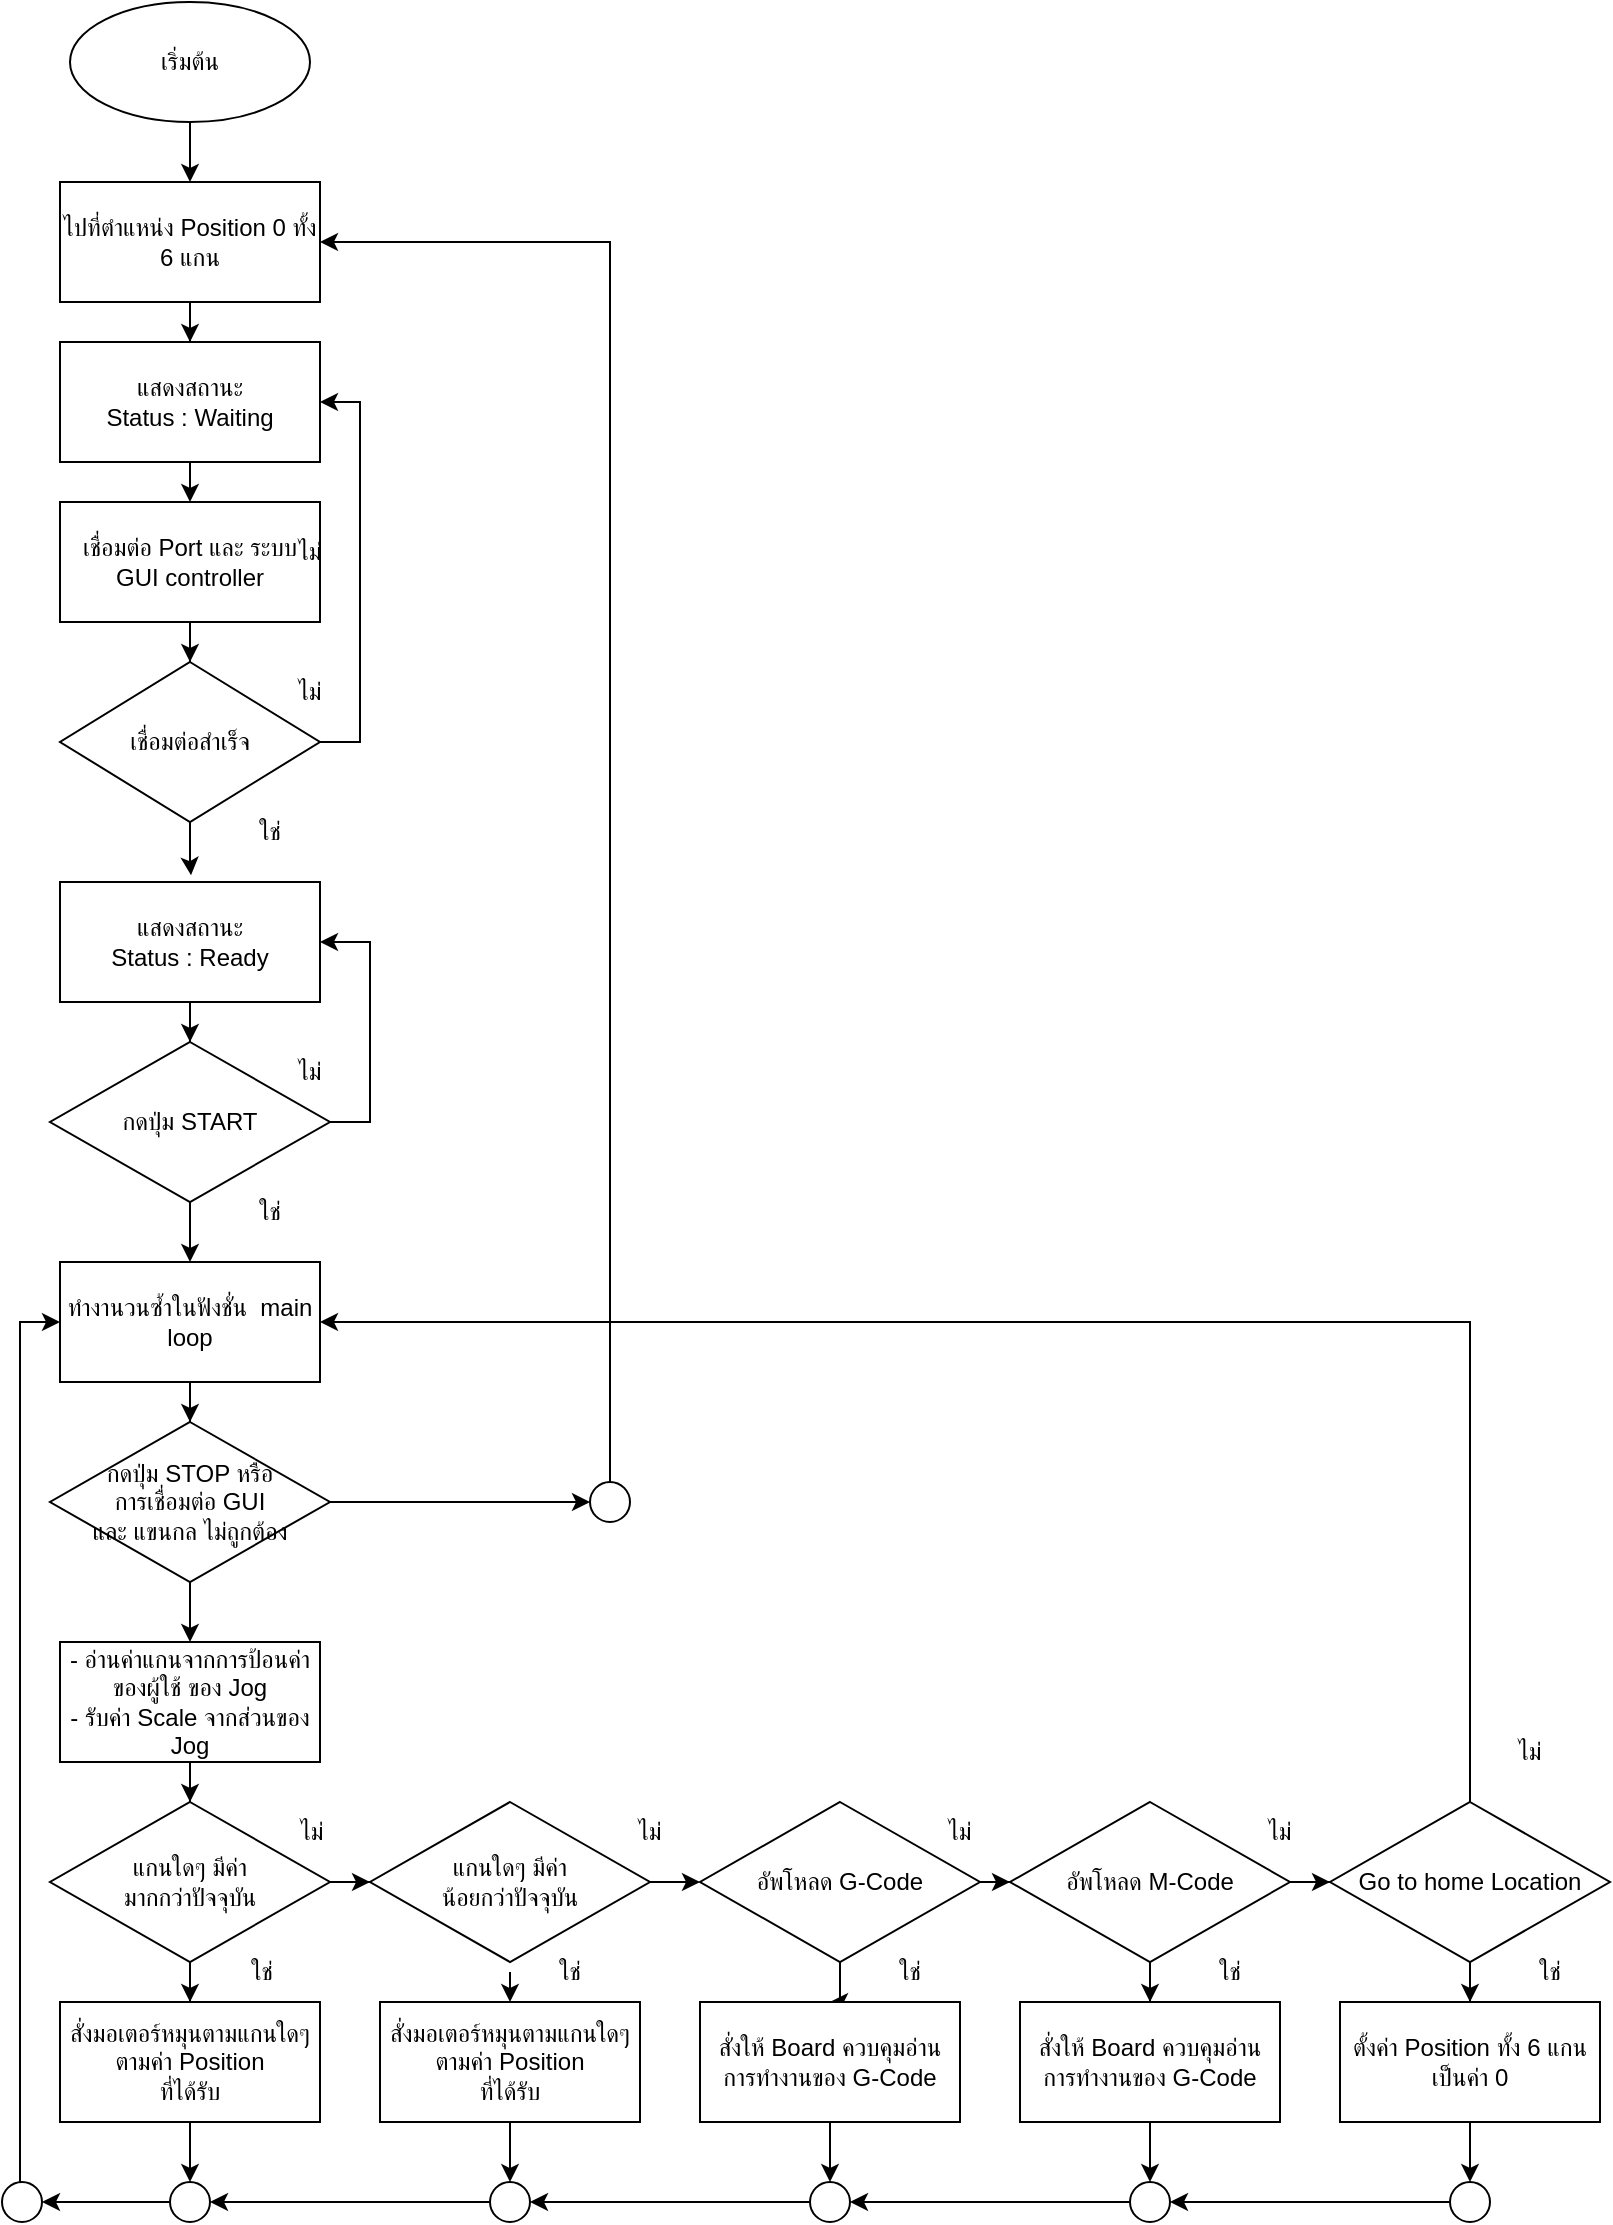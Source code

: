 <mxfile version="23.1.6" type="github">
  <diagram name="Page-1" id="y0PO6jnoVvhWI_yTiXcg">
    <mxGraphModel dx="955" dy="598" grid="1" gridSize="10" guides="1" tooltips="1" connect="1" arrows="1" fold="1" page="1" pageScale="1" pageWidth="827" pageHeight="1169" math="0" shadow="0">
      <root>
        <mxCell id="0" />
        <mxCell id="1" parent="0" />
        <mxCell id="YawcBsZBdouedZ-4Ub3u-3" style="edgeStyle=orthogonalEdgeStyle;rounded=0;orthogonalLoop=1;jettySize=auto;html=1;entryX=0.5;entryY=0;entryDx=0;entryDy=0;" edge="1" parent="1" source="YawcBsZBdouedZ-4Ub3u-1" target="YawcBsZBdouedZ-4Ub3u-46">
          <mxGeometry relative="1" as="geometry">
            <mxPoint x="100" y="120" as="targetPoint" />
          </mxGeometry>
        </mxCell>
        <mxCell id="YawcBsZBdouedZ-4Ub3u-1" value="เริ่มต้น" style="ellipse;whiteSpace=wrap;html=1;" vertex="1" parent="1">
          <mxGeometry x="40" y="30" width="120" height="60" as="geometry" />
        </mxCell>
        <mxCell id="YawcBsZBdouedZ-4Ub3u-28" value="ใช่" style="text;html=1;align=center;verticalAlign=middle;whiteSpace=wrap;rounded=0;" vertex="1" parent="1">
          <mxGeometry x="100" y="570" width="60" height="30" as="geometry" />
        </mxCell>
        <mxCell id="YawcBsZBdouedZ-4Ub3u-31" value="ใช่" style="text;html=1;align=center;verticalAlign=middle;whiteSpace=wrap;rounded=0;" vertex="1" parent="1">
          <mxGeometry x="110" y="430" width="60" height="30" as="geometry" />
        </mxCell>
        <mxCell id="YawcBsZBdouedZ-4Ub3u-32" style="edgeStyle=orthogonalEdgeStyle;rounded=0;orthogonalLoop=1;jettySize=auto;html=1;entryX=0.5;entryY=0;entryDx=0;entryDy=0;" edge="1" parent="1" source="YawcBsZBdouedZ-4Ub3u-33" target="YawcBsZBdouedZ-4Ub3u-35">
          <mxGeometry relative="1" as="geometry" />
        </mxCell>
        <mxCell id="YawcBsZBdouedZ-4Ub3u-33" value="เชื่อมต่อ Port และ ระบบ GUI controller" style="rounded=0;whiteSpace=wrap;html=1;" vertex="1" parent="1">
          <mxGeometry x="35" y="280" width="130" height="60" as="geometry" />
        </mxCell>
        <mxCell id="YawcBsZBdouedZ-4Ub3u-34" style="edgeStyle=orthogonalEdgeStyle;rounded=0;orthogonalLoop=1;jettySize=auto;html=1;exitX=1;exitY=0.5;exitDx=0;exitDy=0;entryX=1;entryY=0.5;entryDx=0;entryDy=0;" edge="1" parent="1" source="YawcBsZBdouedZ-4Ub3u-35" target="YawcBsZBdouedZ-4Ub3u-38">
          <mxGeometry relative="1" as="geometry">
            <mxPoint x="265" y="260" as="targetPoint" />
          </mxGeometry>
        </mxCell>
        <mxCell id="YawcBsZBdouedZ-4Ub3u-35" value="เชื่อมต่อสำเร็จ" style="rhombus;whiteSpace=wrap;html=1;" vertex="1" parent="1">
          <mxGeometry x="35" y="360" width="130" height="80" as="geometry" />
        </mxCell>
        <mxCell id="YawcBsZBdouedZ-4Ub3u-36" value="ไม่" style="text;html=1;align=center;verticalAlign=middle;whiteSpace=wrap;rounded=0;" vertex="1" parent="1">
          <mxGeometry x="130" y="290" width="60" height="30" as="geometry" />
        </mxCell>
        <mxCell id="YawcBsZBdouedZ-4Ub3u-37" style="edgeStyle=orthogonalEdgeStyle;rounded=0;orthogonalLoop=1;jettySize=auto;html=1;exitX=0.5;exitY=1;exitDx=0;exitDy=0;entryX=0.5;entryY=0;entryDx=0;entryDy=0;" edge="1" parent="1" source="YawcBsZBdouedZ-4Ub3u-38" target="YawcBsZBdouedZ-4Ub3u-33">
          <mxGeometry relative="1" as="geometry" />
        </mxCell>
        <mxCell id="YawcBsZBdouedZ-4Ub3u-38" value="แสดงสถานะ &lt;br&gt;Status : Waiting" style="rounded=0;whiteSpace=wrap;html=1;" vertex="1" parent="1">
          <mxGeometry x="35" y="200" width="130" height="60" as="geometry" />
        </mxCell>
        <mxCell id="YawcBsZBdouedZ-4Ub3u-39" value="ไม่" style="text;html=1;align=center;verticalAlign=middle;whiteSpace=wrap;rounded=0;" vertex="1" parent="1">
          <mxGeometry x="130" y="360" width="60" height="30" as="geometry" />
        </mxCell>
        <mxCell id="YawcBsZBdouedZ-4Ub3u-40" style="edgeStyle=orthogonalEdgeStyle;rounded=0;orthogonalLoop=1;jettySize=auto;html=1;entryX=0.5;entryY=0;entryDx=0;entryDy=0;" edge="1" parent="1" source="YawcBsZBdouedZ-4Ub3u-41" target="YawcBsZBdouedZ-4Ub3u-44">
          <mxGeometry relative="1" as="geometry" />
        </mxCell>
        <mxCell id="YawcBsZBdouedZ-4Ub3u-41" value="แสดงสถานะ &lt;br&gt;Status : Ready" style="rounded=0;whiteSpace=wrap;html=1;" vertex="1" parent="1">
          <mxGeometry x="35" y="470" width="130" height="60" as="geometry" />
        </mxCell>
        <mxCell id="YawcBsZBdouedZ-4Ub3u-42" style="edgeStyle=orthogonalEdgeStyle;rounded=0;orthogonalLoop=1;jettySize=auto;html=1;entryX=0.504;entryY=-0.057;entryDx=0;entryDy=0;entryPerimeter=0;" edge="1" parent="1" source="YawcBsZBdouedZ-4Ub3u-35" target="YawcBsZBdouedZ-4Ub3u-41">
          <mxGeometry relative="1" as="geometry" />
        </mxCell>
        <mxCell id="YawcBsZBdouedZ-4Ub3u-43" style="edgeStyle=orthogonalEdgeStyle;rounded=0;orthogonalLoop=1;jettySize=auto;html=1;exitX=1;exitY=0.5;exitDx=0;exitDy=0;entryX=1;entryY=0.5;entryDx=0;entryDy=0;" edge="1" parent="1" source="YawcBsZBdouedZ-4Ub3u-44" target="YawcBsZBdouedZ-4Ub3u-41">
          <mxGeometry relative="1" as="geometry" />
        </mxCell>
        <mxCell id="YawcBsZBdouedZ-4Ub3u-50" style="edgeStyle=orthogonalEdgeStyle;rounded=0;orthogonalLoop=1;jettySize=auto;html=1;exitX=0.5;exitY=1;exitDx=0;exitDy=0;entryX=0.5;entryY=0;entryDx=0;entryDy=0;" edge="1" parent="1" source="YawcBsZBdouedZ-4Ub3u-44" target="YawcBsZBdouedZ-4Ub3u-49">
          <mxGeometry relative="1" as="geometry" />
        </mxCell>
        <mxCell id="YawcBsZBdouedZ-4Ub3u-44" value="กดปุ่ม START" style="rhombus;whiteSpace=wrap;html=1;" vertex="1" parent="1">
          <mxGeometry x="30" y="550" width="140" height="80" as="geometry" />
        </mxCell>
        <mxCell id="YawcBsZBdouedZ-4Ub3u-45" value="ไม่" style="text;html=1;align=center;verticalAlign=middle;whiteSpace=wrap;rounded=0;" vertex="1" parent="1">
          <mxGeometry x="130" y="550" width="60" height="30" as="geometry" />
        </mxCell>
        <mxCell id="YawcBsZBdouedZ-4Ub3u-47" style="edgeStyle=orthogonalEdgeStyle;rounded=0;orthogonalLoop=1;jettySize=auto;html=1;entryX=0.5;entryY=0;entryDx=0;entryDy=0;" edge="1" parent="1" source="YawcBsZBdouedZ-4Ub3u-46" target="YawcBsZBdouedZ-4Ub3u-38">
          <mxGeometry relative="1" as="geometry" />
        </mxCell>
        <mxCell id="YawcBsZBdouedZ-4Ub3u-46" value="ไปที่ตำแหน่ง Position 0 ทั้ง 6 แกน" style="rounded=0;whiteSpace=wrap;html=1;" vertex="1" parent="1">
          <mxGeometry x="35" y="120" width="130" height="60" as="geometry" />
        </mxCell>
        <mxCell id="YawcBsZBdouedZ-4Ub3u-48" value="ใช่" style="text;html=1;align=center;verticalAlign=middle;whiteSpace=wrap;rounded=0;" vertex="1" parent="1">
          <mxGeometry x="110" y="620" width="60" height="30" as="geometry" />
        </mxCell>
        <mxCell id="YawcBsZBdouedZ-4Ub3u-171" value="" style="edgeStyle=orthogonalEdgeStyle;rounded=0;orthogonalLoop=1;jettySize=auto;html=1;" edge="1" parent="1" source="YawcBsZBdouedZ-4Ub3u-49" target="YawcBsZBdouedZ-4Ub3u-170">
          <mxGeometry relative="1" as="geometry" />
        </mxCell>
        <mxCell id="YawcBsZBdouedZ-4Ub3u-49" value="ทำงานวนซ้ำในฟังชั่น&amp;nbsp; main loop" style="rounded=0;whiteSpace=wrap;html=1;" vertex="1" parent="1">
          <mxGeometry x="35" y="660" width="130" height="60" as="geometry" />
        </mxCell>
        <mxCell id="YawcBsZBdouedZ-4Ub3u-56" style="edgeStyle=orthogonalEdgeStyle;rounded=0;orthogonalLoop=1;jettySize=auto;html=1;entryX=0.5;entryY=0;entryDx=0;entryDy=0;" edge="1" parent="1" source="YawcBsZBdouedZ-4Ub3u-51" target="YawcBsZBdouedZ-4Ub3u-55">
          <mxGeometry relative="1" as="geometry" />
        </mxCell>
        <mxCell id="YawcBsZBdouedZ-4Ub3u-175" style="edgeStyle=orthogonalEdgeStyle;rounded=0;orthogonalLoop=1;jettySize=auto;html=1;entryX=0;entryY=0.5;entryDx=0;entryDy=0;" edge="1" parent="1" source="YawcBsZBdouedZ-4Ub3u-51" target="YawcBsZBdouedZ-4Ub3u-82">
          <mxGeometry relative="1" as="geometry" />
        </mxCell>
        <mxCell id="YawcBsZBdouedZ-4Ub3u-51" value="แกนใดๆ มีค่า&lt;br&gt;มากกว่าปัจจุบัน" style="rhombus;whiteSpace=wrap;html=1;" vertex="1" parent="1">
          <mxGeometry x="30" y="930" width="140" height="80" as="geometry" />
        </mxCell>
        <mxCell id="YawcBsZBdouedZ-4Ub3u-54" style="edgeStyle=orthogonalEdgeStyle;rounded=0;orthogonalLoop=1;jettySize=auto;html=1;entryX=0.5;entryY=0;entryDx=0;entryDy=0;" edge="1" parent="1" source="YawcBsZBdouedZ-4Ub3u-52" target="YawcBsZBdouedZ-4Ub3u-51">
          <mxGeometry relative="1" as="geometry" />
        </mxCell>
        <mxCell id="YawcBsZBdouedZ-4Ub3u-52" value="- อ่านค่าแกนจากการป้อนค่าของผู้ใช้ ของ Jog&lt;br&gt;- รับค่า Scale จากส่วนของ Jog" style="rounded=0;whiteSpace=wrap;html=1;" vertex="1" parent="1">
          <mxGeometry x="35" y="850" width="130" height="60" as="geometry" />
        </mxCell>
        <mxCell id="YawcBsZBdouedZ-4Ub3u-89" style="edgeStyle=orthogonalEdgeStyle;rounded=0;orthogonalLoop=1;jettySize=auto;html=1;entryX=0.5;entryY=0;entryDx=0;entryDy=0;" edge="1" parent="1" source="YawcBsZBdouedZ-4Ub3u-55" target="YawcBsZBdouedZ-4Ub3u-90">
          <mxGeometry relative="1" as="geometry">
            <mxPoint x="101.0" y="1130" as="targetPoint" />
          </mxGeometry>
        </mxCell>
        <mxCell id="YawcBsZBdouedZ-4Ub3u-55" value="สั่งมอเตอร์หมุนตามแกนใดๆ ตามค่า Position &lt;br&gt;ที่ได้รับ" style="rounded=0;whiteSpace=wrap;html=1;" vertex="1" parent="1">
          <mxGeometry x="35" y="1030" width="130" height="60" as="geometry" />
        </mxCell>
        <mxCell id="YawcBsZBdouedZ-4Ub3u-57" value="ใช่" style="text;html=1;align=center;verticalAlign=middle;whiteSpace=wrap;rounded=0;" vertex="1" parent="1">
          <mxGeometry x="106" y="1000" width="60" height="30" as="geometry" />
        </mxCell>
        <mxCell id="YawcBsZBdouedZ-4Ub3u-58" value="ไม่" style="text;html=1;align=center;verticalAlign=middle;whiteSpace=wrap;rounded=0;" vertex="1" parent="1">
          <mxGeometry x="131" y="930" width="60" height="30" as="geometry" />
        </mxCell>
        <mxCell id="YawcBsZBdouedZ-4Ub3u-70" style="edgeStyle=orthogonalEdgeStyle;rounded=0;orthogonalLoop=1;jettySize=auto;html=1;exitX=1;exitY=0.5;exitDx=0;exitDy=0;entryX=0;entryY=0.5;entryDx=0;entryDy=0;" edge="1" parent="1" target="YawcBsZBdouedZ-4Ub3u-69">
          <mxGeometry relative="1" as="geometry">
            <mxPoint x="340" y="870" as="sourcePoint" />
          </mxGeometry>
        </mxCell>
        <mxCell id="YawcBsZBdouedZ-4Ub3u-96" value="" style="edgeStyle=orthogonalEdgeStyle;rounded=0;orthogonalLoop=1;jettySize=auto;html=1;" edge="1" parent="1" source="YawcBsZBdouedZ-4Ub3u-76" target="YawcBsZBdouedZ-4Ub3u-78">
          <mxGeometry relative="1" as="geometry" />
        </mxCell>
        <mxCell id="YawcBsZBdouedZ-4Ub3u-99" value="" style="edgeStyle=orthogonalEdgeStyle;rounded=0;orthogonalLoop=1;jettySize=auto;html=1;" edge="1" parent="1" source="YawcBsZBdouedZ-4Ub3u-76" target="YawcBsZBdouedZ-4Ub3u-98">
          <mxGeometry relative="1" as="geometry" />
        </mxCell>
        <mxCell id="YawcBsZBdouedZ-4Ub3u-76" value="อัพโหลด G-Code" style="rhombus;whiteSpace=wrap;html=1;" vertex="1" parent="1">
          <mxGeometry x="355" y="930" width="140" height="80" as="geometry" />
        </mxCell>
        <mxCell id="YawcBsZBdouedZ-4Ub3u-77" value="ไม่" style="text;html=1;align=center;verticalAlign=middle;whiteSpace=wrap;rounded=0;" vertex="1" parent="1">
          <mxGeometry x="455" y="930" width="60" height="30" as="geometry" />
        </mxCell>
        <mxCell id="YawcBsZBdouedZ-4Ub3u-97" value="" style="edgeStyle=orthogonalEdgeStyle;rounded=0;orthogonalLoop=1;jettySize=auto;html=1;" edge="1" parent="1" source="YawcBsZBdouedZ-4Ub3u-78" target="YawcBsZBdouedZ-4Ub3u-79">
          <mxGeometry relative="1" as="geometry" />
        </mxCell>
        <mxCell id="YawcBsZBdouedZ-4Ub3u-101" value="" style="edgeStyle=orthogonalEdgeStyle;rounded=0;orthogonalLoop=1;jettySize=auto;html=1;" edge="1" parent="1" source="YawcBsZBdouedZ-4Ub3u-78" target="YawcBsZBdouedZ-4Ub3u-100">
          <mxGeometry relative="1" as="geometry" />
        </mxCell>
        <mxCell id="YawcBsZBdouedZ-4Ub3u-78" value="อัพโหลด M-Code" style="rhombus;whiteSpace=wrap;html=1;" vertex="1" parent="1">
          <mxGeometry x="510" y="930" width="140" height="80" as="geometry" />
        </mxCell>
        <mxCell id="YawcBsZBdouedZ-4Ub3u-118" style="edgeStyle=orthogonalEdgeStyle;rounded=0;orthogonalLoop=1;jettySize=auto;html=1;" edge="1" parent="1" source="YawcBsZBdouedZ-4Ub3u-79" target="YawcBsZBdouedZ-4Ub3u-112">
          <mxGeometry relative="1" as="geometry" />
        </mxCell>
        <mxCell id="YawcBsZBdouedZ-4Ub3u-124" style="edgeStyle=orthogonalEdgeStyle;rounded=0;orthogonalLoop=1;jettySize=auto;html=1;exitX=0.5;exitY=0;exitDx=0;exitDy=0;entryX=1;entryY=0.5;entryDx=0;entryDy=0;" edge="1" parent="1" source="YawcBsZBdouedZ-4Ub3u-79" target="YawcBsZBdouedZ-4Ub3u-49">
          <mxGeometry relative="1" as="geometry" />
        </mxCell>
        <mxCell id="YawcBsZBdouedZ-4Ub3u-79" value="Go to home Location" style="rhombus;whiteSpace=wrap;html=1;" vertex="1" parent="1">
          <mxGeometry x="670" y="930" width="140" height="80" as="geometry" />
        </mxCell>
        <mxCell id="YawcBsZBdouedZ-4Ub3u-80" value="ไม่" style="text;html=1;align=center;verticalAlign=middle;whiteSpace=wrap;rounded=0;" vertex="1" parent="1">
          <mxGeometry x="615" y="930" width="60" height="30" as="geometry" />
        </mxCell>
        <mxCell id="YawcBsZBdouedZ-4Ub3u-81" value="ไม่" style="text;html=1;align=center;verticalAlign=middle;whiteSpace=wrap;rounded=0;" vertex="1" parent="1">
          <mxGeometry x="300" y="930" width="60" height="30" as="geometry" />
        </mxCell>
        <mxCell id="YawcBsZBdouedZ-4Ub3u-95" value="" style="edgeStyle=orthogonalEdgeStyle;rounded=0;orthogonalLoop=1;jettySize=auto;html=1;" edge="1" parent="1" source="YawcBsZBdouedZ-4Ub3u-82" target="YawcBsZBdouedZ-4Ub3u-76">
          <mxGeometry relative="1" as="geometry" />
        </mxCell>
        <mxCell id="YawcBsZBdouedZ-4Ub3u-82" value="แกนใดๆ มีค่า&lt;br&gt;น้อยกว่าปัจจุบัน" style="rhombus;whiteSpace=wrap;html=1;" vertex="1" parent="1">
          <mxGeometry x="190" y="930" width="140" height="80" as="geometry" />
        </mxCell>
        <mxCell id="YawcBsZBdouedZ-4Ub3u-83" value="ใช่" style="text;html=1;align=center;verticalAlign=middle;whiteSpace=wrap;rounded=0;" vertex="1" parent="1">
          <mxGeometry x="260" y="1000" width="60" height="30" as="geometry" />
        </mxCell>
        <mxCell id="YawcBsZBdouedZ-4Ub3u-107" value="" style="edgeStyle=orthogonalEdgeStyle;rounded=0;orthogonalLoop=1;jettySize=auto;html=1;" edge="1" parent="1" source="YawcBsZBdouedZ-4Ub3u-84" target="YawcBsZBdouedZ-4Ub3u-102">
          <mxGeometry relative="1" as="geometry" />
        </mxCell>
        <mxCell id="YawcBsZBdouedZ-4Ub3u-84" value="สั่งมอเตอร์หมุนตามแกนใดๆ ตามค่า Position &lt;br&gt;ที่ได้รับ" style="rounded=0;whiteSpace=wrap;html=1;" vertex="1" parent="1">
          <mxGeometry x="195" y="1030" width="130" height="60" as="geometry" />
        </mxCell>
        <mxCell id="YawcBsZBdouedZ-4Ub3u-85" style="edgeStyle=orthogonalEdgeStyle;rounded=0;orthogonalLoop=1;jettySize=auto;html=1;exitX=0;exitY=0.5;exitDx=0;exitDy=0;entryX=0;entryY=1;entryDx=0;entryDy=0;" edge="1" parent="1" source="YawcBsZBdouedZ-4Ub3u-83" target="YawcBsZBdouedZ-4Ub3u-83">
          <mxGeometry relative="1" as="geometry" />
        </mxCell>
        <mxCell id="YawcBsZBdouedZ-4Ub3u-94" style="edgeStyle=orthogonalEdgeStyle;rounded=0;orthogonalLoop=1;jettySize=auto;html=1;entryX=0;entryY=0.5;entryDx=0;entryDy=0;" edge="1" parent="1" source="YawcBsZBdouedZ-4Ub3u-87" target="YawcBsZBdouedZ-4Ub3u-49">
          <mxGeometry relative="1" as="geometry">
            <Array as="points">
              <mxPoint x="15" y="690" />
            </Array>
          </mxGeometry>
        </mxCell>
        <mxCell id="YawcBsZBdouedZ-4Ub3u-87" value="" style="ellipse;whiteSpace=wrap;html=1;aspect=fixed;" vertex="1" parent="1">
          <mxGeometry x="6" y="1120" width="20" height="20" as="geometry" />
        </mxCell>
        <mxCell id="YawcBsZBdouedZ-4Ub3u-93" value="" style="edgeStyle=orthogonalEdgeStyle;rounded=0;orthogonalLoop=1;jettySize=auto;html=1;" edge="1" parent="1" source="YawcBsZBdouedZ-4Ub3u-90" target="YawcBsZBdouedZ-4Ub3u-87">
          <mxGeometry relative="1" as="geometry" />
        </mxCell>
        <mxCell id="YawcBsZBdouedZ-4Ub3u-90" value="" style="ellipse;whiteSpace=wrap;html=1;aspect=fixed;" vertex="1" parent="1">
          <mxGeometry x="90" y="1120" width="20" height="20" as="geometry" />
        </mxCell>
        <mxCell id="YawcBsZBdouedZ-4Ub3u-106" value="" style="edgeStyle=orthogonalEdgeStyle;rounded=0;orthogonalLoop=1;jettySize=auto;html=1;" edge="1" parent="1" source="YawcBsZBdouedZ-4Ub3u-98" target="YawcBsZBdouedZ-4Ub3u-103">
          <mxGeometry relative="1" as="geometry" />
        </mxCell>
        <mxCell id="YawcBsZBdouedZ-4Ub3u-98" value="สั่งให้ Board ควบคุมอ่าน การทำงานของ G-Code" style="rounded=0;whiteSpace=wrap;html=1;" vertex="1" parent="1">
          <mxGeometry x="355" y="1030" width="130" height="60" as="geometry" />
        </mxCell>
        <mxCell id="YawcBsZBdouedZ-4Ub3u-105" value="" style="edgeStyle=orthogonalEdgeStyle;rounded=0;orthogonalLoop=1;jettySize=auto;html=1;" edge="1" parent="1" source="YawcBsZBdouedZ-4Ub3u-100" target="YawcBsZBdouedZ-4Ub3u-104">
          <mxGeometry relative="1" as="geometry" />
        </mxCell>
        <mxCell id="YawcBsZBdouedZ-4Ub3u-100" value="สั่งให้ Board ควบคุมอ่าน การทำงานของ G-Code" style="rounded=0;whiteSpace=wrap;html=1;" vertex="1" parent="1">
          <mxGeometry x="515" y="1030" width="130" height="60" as="geometry" />
        </mxCell>
        <mxCell id="YawcBsZBdouedZ-4Ub3u-108" style="edgeStyle=orthogonalEdgeStyle;rounded=0;orthogonalLoop=1;jettySize=auto;html=1;exitX=0;exitY=0.5;exitDx=0;exitDy=0;entryX=1;entryY=0.5;entryDx=0;entryDy=0;" edge="1" parent="1" source="YawcBsZBdouedZ-4Ub3u-102" target="YawcBsZBdouedZ-4Ub3u-90">
          <mxGeometry relative="1" as="geometry" />
        </mxCell>
        <mxCell id="YawcBsZBdouedZ-4Ub3u-102" value="" style="ellipse;whiteSpace=wrap;html=1;aspect=fixed;" vertex="1" parent="1">
          <mxGeometry x="250" y="1120" width="20" height="20" as="geometry" />
        </mxCell>
        <mxCell id="YawcBsZBdouedZ-4Ub3u-109" style="edgeStyle=orthogonalEdgeStyle;rounded=0;orthogonalLoop=1;jettySize=auto;html=1;entryX=1;entryY=0.5;entryDx=0;entryDy=0;" edge="1" parent="1" source="YawcBsZBdouedZ-4Ub3u-103" target="YawcBsZBdouedZ-4Ub3u-102">
          <mxGeometry relative="1" as="geometry" />
        </mxCell>
        <mxCell id="YawcBsZBdouedZ-4Ub3u-103" value="" style="ellipse;whiteSpace=wrap;html=1;aspect=fixed;" vertex="1" parent="1">
          <mxGeometry x="410" y="1120" width="20" height="20" as="geometry" />
        </mxCell>
        <mxCell id="YawcBsZBdouedZ-4Ub3u-110" style="edgeStyle=orthogonalEdgeStyle;rounded=0;orthogonalLoop=1;jettySize=auto;html=1;entryX=1;entryY=0.5;entryDx=0;entryDy=0;" edge="1" parent="1" source="YawcBsZBdouedZ-4Ub3u-104" target="YawcBsZBdouedZ-4Ub3u-103">
          <mxGeometry relative="1" as="geometry" />
        </mxCell>
        <mxCell id="YawcBsZBdouedZ-4Ub3u-104" value="" style="ellipse;whiteSpace=wrap;html=1;aspect=fixed;" vertex="1" parent="1">
          <mxGeometry x="570" y="1120" width="20" height="20" as="geometry" />
        </mxCell>
        <mxCell id="YawcBsZBdouedZ-4Ub3u-116" value="" style="edgeStyle=orthogonalEdgeStyle;rounded=0;orthogonalLoop=1;jettySize=auto;html=1;" edge="1" parent="1" source="YawcBsZBdouedZ-4Ub3u-112" target="YawcBsZBdouedZ-4Ub3u-115">
          <mxGeometry relative="1" as="geometry" />
        </mxCell>
        <mxCell id="YawcBsZBdouedZ-4Ub3u-112" value="ตั้งค่า Position ทั้ง 6 แกน เป็นค่า 0" style="rounded=0;whiteSpace=wrap;html=1;" vertex="1" parent="1">
          <mxGeometry x="675" y="1030" width="130" height="60" as="geometry" />
        </mxCell>
        <mxCell id="YawcBsZBdouedZ-4Ub3u-117" style="edgeStyle=orthogonalEdgeStyle;rounded=0;orthogonalLoop=1;jettySize=auto;html=1;entryX=1;entryY=0.5;entryDx=0;entryDy=0;" edge="1" parent="1" source="YawcBsZBdouedZ-4Ub3u-115" target="YawcBsZBdouedZ-4Ub3u-104">
          <mxGeometry relative="1" as="geometry" />
        </mxCell>
        <mxCell id="YawcBsZBdouedZ-4Ub3u-115" value="" style="ellipse;whiteSpace=wrap;html=1;aspect=fixed;" vertex="1" parent="1">
          <mxGeometry x="730" y="1120" width="20" height="20" as="geometry" />
        </mxCell>
        <mxCell id="YawcBsZBdouedZ-4Ub3u-119" value="ใช่" style="text;html=1;align=center;verticalAlign=middle;whiteSpace=wrap;rounded=0;" vertex="1" parent="1">
          <mxGeometry x="430" y="1000" width="60" height="30" as="geometry" />
        </mxCell>
        <mxCell id="YawcBsZBdouedZ-4Ub3u-120" value="ใช่" style="text;html=1;align=center;verticalAlign=middle;whiteSpace=wrap;rounded=0;" vertex="1" parent="1">
          <mxGeometry x="590" y="1000" width="60" height="30" as="geometry" />
        </mxCell>
        <mxCell id="YawcBsZBdouedZ-4Ub3u-121" value="ใช่" style="text;html=1;align=center;verticalAlign=middle;whiteSpace=wrap;rounded=0;" vertex="1" parent="1">
          <mxGeometry x="750" y="1000" width="60" height="30" as="geometry" />
        </mxCell>
        <mxCell id="YawcBsZBdouedZ-4Ub3u-122" value="ไม่" style="text;html=1;align=center;verticalAlign=middle;whiteSpace=wrap;rounded=0;" vertex="1" parent="1">
          <mxGeometry x="740" y="890" width="60" height="30" as="geometry" />
        </mxCell>
        <mxCell id="YawcBsZBdouedZ-4Ub3u-173" style="edgeStyle=orthogonalEdgeStyle;rounded=0;orthogonalLoop=1;jettySize=auto;html=1;entryX=0.5;entryY=0;entryDx=0;entryDy=0;" edge="1" parent="1" source="YawcBsZBdouedZ-4Ub3u-170" target="YawcBsZBdouedZ-4Ub3u-52">
          <mxGeometry relative="1" as="geometry" />
        </mxCell>
        <mxCell id="YawcBsZBdouedZ-4Ub3u-170" value="กดปุ่ม STOP หรือ &lt;br&gt;การเชื่อมต่อ GUI &lt;br&gt;และ แขนกล ไม่ถูกต้อง" style="rhombus;whiteSpace=wrap;html=1;" vertex="1" parent="1">
          <mxGeometry x="30" y="740" width="140" height="80" as="geometry" />
        </mxCell>
        <mxCell id="YawcBsZBdouedZ-4Ub3u-179" style="edgeStyle=orthogonalEdgeStyle;rounded=0;orthogonalLoop=1;jettySize=auto;html=1;entryX=1;entryY=0.5;entryDx=0;entryDy=0;" edge="1" parent="1" source="YawcBsZBdouedZ-4Ub3u-178" target="YawcBsZBdouedZ-4Ub3u-46">
          <mxGeometry relative="1" as="geometry">
            <mxPoint x="350" y="140" as="targetPoint" />
            <Array as="points">
              <mxPoint x="310" y="150" />
            </Array>
          </mxGeometry>
        </mxCell>
        <mxCell id="YawcBsZBdouedZ-4Ub3u-182" value="" style="edgeStyle=orthogonalEdgeStyle;rounded=0;orthogonalLoop=1;jettySize=auto;html=1;" edge="1" parent="1" source="YawcBsZBdouedZ-4Ub3u-170" target="YawcBsZBdouedZ-4Ub3u-178">
          <mxGeometry relative="1" as="geometry">
            <mxPoint x="340" y="780" as="targetPoint" />
            <mxPoint x="170" y="780" as="sourcePoint" />
          </mxGeometry>
        </mxCell>
        <mxCell id="YawcBsZBdouedZ-4Ub3u-178" value="" style="ellipse;whiteSpace=wrap;html=1;aspect=fixed;" vertex="1" parent="1">
          <mxGeometry x="300" y="770" width="20" height="20" as="geometry" />
        </mxCell>
      </root>
    </mxGraphModel>
  </diagram>
</mxfile>
